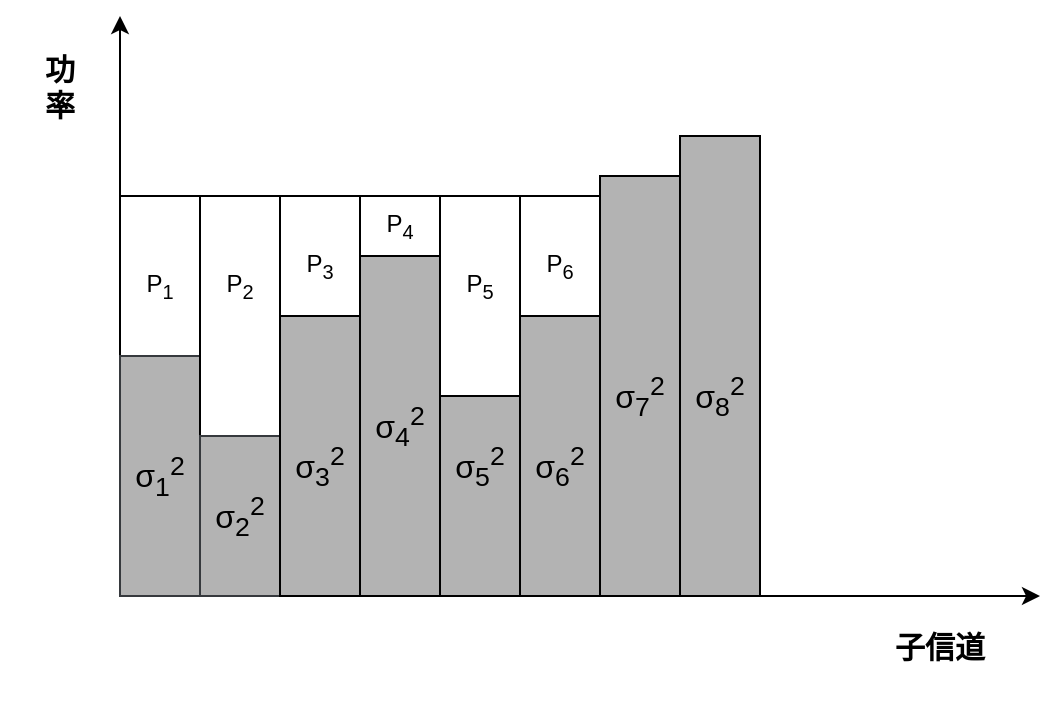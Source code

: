 <mxfile version="17.4.6" type="github">
  <diagram id="UjoLvAjGHmF-nPJRObpb" name="Page-1">
    <mxGraphModel dx="1038" dy="547" grid="1" gridSize="10" guides="1" tooltips="1" connect="1" arrows="1" fold="1" page="1" pageScale="1" pageWidth="827" pageHeight="1169" math="0" shadow="0">
      <root>
        <mxCell id="0" />
        <mxCell id="1" parent="0" />
        <mxCell id="2thq1PxMpm1M-xolVPc5-1" value="" style="endArrow=classic;html=1;rounded=0;" edge="1" parent="1">
          <mxGeometry width="50" height="50" relative="1" as="geometry">
            <mxPoint x="200" y="360" as="sourcePoint" />
            <mxPoint x="660" y="360" as="targetPoint" />
          </mxGeometry>
        </mxCell>
        <mxCell id="2thq1PxMpm1M-xolVPc5-2" value="" style="endArrow=classic;html=1;rounded=0;" edge="1" parent="1">
          <mxGeometry width="50" height="50" relative="1" as="geometry">
            <mxPoint x="200" y="360" as="sourcePoint" />
            <mxPoint x="200" y="70" as="targetPoint" />
          </mxGeometry>
        </mxCell>
        <mxCell id="2thq1PxMpm1M-xolVPc5-3" value="" style="rounded=0;whiteSpace=wrap;html=1;glass=0;sketch=0;" vertex="1" parent="1">
          <mxGeometry x="200" y="160" width="40" height="200" as="geometry" />
        </mxCell>
        <mxCell id="2thq1PxMpm1M-xolVPc5-5" value="" style="rounded=0;whiteSpace=wrap;html=1;shadow=0;glass=0;sketch=0;strokeWidth=1;fillColor=#B3B3B3;strokeColor=#36393d;" vertex="1" parent="1">
          <mxGeometry x="200" y="240" width="40" height="120" as="geometry" />
        </mxCell>
        <mxCell id="2thq1PxMpm1M-xolVPc5-6" value="&lt;span style=&quot;font-size: 12pt&quot;&gt;σ&lt;span lang=&quot;EN-US&quot;&gt;&lt;sub&gt;1&lt;/sub&gt;&lt;sup&gt;2&lt;/sup&gt;&lt;/span&gt;&lt;/span&gt;" style="text;html=1;strokeColor=none;fillColor=none;align=center;verticalAlign=middle;whiteSpace=wrap;rounded=0;shadow=0;glass=0;sketch=0;" vertex="1" parent="1">
          <mxGeometry x="190" y="285" width="60" height="30" as="geometry" />
        </mxCell>
        <mxCell id="2thq1PxMpm1M-xolVPc5-7" value="P&lt;sub&gt;1&lt;/sub&gt;" style="text;html=1;strokeColor=none;fillColor=none;align=center;verticalAlign=middle;whiteSpace=wrap;rounded=0;shadow=0;glass=0;sketch=0;" vertex="1" parent="1">
          <mxGeometry x="190" y="190" width="60" height="30" as="geometry" />
        </mxCell>
        <mxCell id="2thq1PxMpm1M-xolVPc5-8" value="" style="rounded=0;whiteSpace=wrap;html=1;shadow=0;glass=0;sketch=0;strokeWidth=1;fillColor=default;gradientColor=none;" vertex="1" parent="1">
          <mxGeometry x="240" y="160" width="40" height="200" as="geometry" />
        </mxCell>
        <mxCell id="2thq1PxMpm1M-xolVPc5-9" value="" style="rounded=0;whiteSpace=wrap;html=1;shadow=0;glass=0;sketch=0;strokeWidth=1;fillColor=#B3B3B3;strokeColor=#36393d;" vertex="1" parent="1">
          <mxGeometry x="240" y="280" width="40" height="80" as="geometry" />
        </mxCell>
        <mxCell id="2thq1PxMpm1M-xolVPc5-10" value="&lt;span style=&quot;font-size: 12pt&quot;&gt;σ&lt;sub&gt;2&lt;/sub&gt;&lt;span lang=&quot;EN-US&quot;&gt;&lt;sup&gt;2&lt;/sup&gt;&lt;/span&gt;&lt;/span&gt;" style="text;html=1;strokeColor=none;fillColor=none;align=center;verticalAlign=middle;whiteSpace=wrap;rounded=0;shadow=0;glass=0;sketch=0;" vertex="1" parent="1">
          <mxGeometry x="230" y="305" width="60" height="30" as="geometry" />
        </mxCell>
        <mxCell id="2thq1PxMpm1M-xolVPc5-11" value="P&lt;sub&gt;2&lt;/sub&gt;" style="text;html=1;strokeColor=none;fillColor=none;align=center;verticalAlign=middle;whiteSpace=wrap;rounded=0;shadow=0;glass=0;sketch=0;" vertex="1" parent="1">
          <mxGeometry x="230" y="190" width="60" height="30" as="geometry" />
        </mxCell>
        <mxCell id="2thq1PxMpm1M-xolVPc5-12" value="" style="rounded=0;whiteSpace=wrap;html=1;shadow=0;glass=0;sketch=0;strokeWidth=1;fillColor=#FFFFFF;gradientColor=none;" vertex="1" parent="1">
          <mxGeometry x="280" y="160" width="40" height="200" as="geometry" />
        </mxCell>
        <mxCell id="2thq1PxMpm1M-xolVPc5-13" value="" style="rounded=0;whiteSpace=wrap;html=1;shadow=0;glass=0;sketch=0;strokeWidth=1;fillColor=#B3B3B3;gradientColor=none;" vertex="1" parent="1">
          <mxGeometry x="280" y="220" width="40" height="140" as="geometry" />
        </mxCell>
        <mxCell id="2thq1PxMpm1M-xolVPc5-14" value="&lt;span style=&quot;font-size: 12pt&quot;&gt;σ&lt;sub&gt;3&lt;/sub&gt;&lt;span lang=&quot;EN-US&quot;&gt;&lt;sup&gt;2&lt;/sup&gt;&lt;/span&gt;&lt;/span&gt;" style="text;html=1;strokeColor=none;fillColor=none;align=center;verticalAlign=middle;whiteSpace=wrap;rounded=0;shadow=0;glass=0;sketch=0;" vertex="1" parent="1">
          <mxGeometry x="270" y="280" width="60" height="30" as="geometry" />
        </mxCell>
        <mxCell id="2thq1PxMpm1M-xolVPc5-15" value="P&lt;sub&gt;3&lt;/sub&gt;" style="text;html=1;strokeColor=none;fillColor=none;align=center;verticalAlign=middle;whiteSpace=wrap;rounded=0;shadow=0;glass=0;sketch=0;" vertex="1" parent="1">
          <mxGeometry x="270" y="180" width="60" height="30" as="geometry" />
        </mxCell>
        <mxCell id="2thq1PxMpm1M-xolVPc5-16" value="" style="rounded=0;whiteSpace=wrap;html=1;shadow=0;glass=0;sketch=0;strokeWidth=1;fillColor=#FFFFFF;gradientColor=none;" vertex="1" parent="1">
          <mxGeometry x="320" y="160" width="40" height="200" as="geometry" />
        </mxCell>
        <mxCell id="2thq1PxMpm1M-xolVPc5-17" value="" style="rounded=0;whiteSpace=wrap;html=1;shadow=0;glass=0;sketch=0;strokeWidth=1;fillColor=#B3B3B3;gradientColor=none;" vertex="1" parent="1">
          <mxGeometry x="320" y="190" width="40" height="170" as="geometry" />
        </mxCell>
        <mxCell id="2thq1PxMpm1M-xolVPc5-18" value="P&lt;sub&gt;4&lt;/sub&gt;" style="text;html=1;strokeColor=none;fillColor=none;align=center;verticalAlign=middle;whiteSpace=wrap;rounded=0;shadow=0;glass=0;sketch=0;" vertex="1" parent="1">
          <mxGeometry x="310" y="160" width="60" height="30" as="geometry" />
        </mxCell>
        <mxCell id="2thq1PxMpm1M-xolVPc5-19" value="&lt;span style=&quot;font-size: 12pt&quot;&gt;σ&lt;sub&gt;4&lt;/sub&gt;&lt;span lang=&quot;EN-US&quot;&gt;&lt;sup&gt;2&lt;/sup&gt;&lt;/span&gt;&lt;/span&gt;" style="text;html=1;strokeColor=none;fillColor=none;align=center;verticalAlign=middle;whiteSpace=wrap;rounded=0;shadow=0;glass=0;sketch=0;" vertex="1" parent="1">
          <mxGeometry x="310" y="260" width="60" height="30" as="geometry" />
        </mxCell>
        <mxCell id="2thq1PxMpm1M-xolVPc5-20" value="" style="rounded=0;whiteSpace=wrap;html=1;shadow=0;glass=0;sketch=0;strokeWidth=1;fillColor=#FFFFFF;gradientColor=none;" vertex="1" parent="1">
          <mxGeometry x="360" y="160" width="40" height="200" as="geometry" />
        </mxCell>
        <mxCell id="2thq1PxMpm1M-xolVPc5-21" value="" style="rounded=0;whiteSpace=wrap;html=1;shadow=0;glass=0;sketch=0;strokeWidth=1;fillColor=#FFFFFF;gradientColor=none;" vertex="1" parent="1">
          <mxGeometry x="400" y="160" width="40" height="200" as="geometry" />
        </mxCell>
        <mxCell id="2thq1PxMpm1M-xolVPc5-22" value="" style="rounded=0;whiteSpace=wrap;html=1;shadow=0;glass=0;sketch=0;strokeWidth=1;fillColor=#B3B3B3;gradientColor=none;" vertex="1" parent="1">
          <mxGeometry x="440" y="150" width="40" height="210" as="geometry" />
        </mxCell>
        <mxCell id="2thq1PxMpm1M-xolVPc5-23" value="" style="rounded=0;whiteSpace=wrap;html=1;shadow=0;glass=0;sketch=0;strokeWidth=1;fillColor=#B3B3B3;gradientColor=none;" vertex="1" parent="1">
          <mxGeometry x="480" y="130" width="40" height="230" as="geometry" />
        </mxCell>
        <mxCell id="2thq1PxMpm1M-xolVPc5-24" value="" style="rounded=0;whiteSpace=wrap;html=1;shadow=0;glass=0;sketch=0;strokeWidth=1;fillColor=#B3B3B3;gradientColor=none;" vertex="1" parent="1">
          <mxGeometry x="360" y="260" width="40" height="100" as="geometry" />
        </mxCell>
        <mxCell id="2thq1PxMpm1M-xolVPc5-25" value="" style="rounded=0;whiteSpace=wrap;html=1;shadow=0;glass=0;sketch=0;strokeWidth=1;fillColor=#B3B3B3;gradientColor=none;" vertex="1" parent="1">
          <mxGeometry x="400" y="220" width="40" height="140" as="geometry" />
        </mxCell>
        <mxCell id="2thq1PxMpm1M-xolVPc5-26" value="P&lt;sub&gt;5&lt;/sub&gt;" style="text;html=1;strokeColor=none;fillColor=none;align=center;verticalAlign=middle;whiteSpace=wrap;rounded=0;shadow=0;glass=0;sketch=0;" vertex="1" parent="1">
          <mxGeometry x="350" y="190" width="60" height="30" as="geometry" />
        </mxCell>
        <mxCell id="2thq1PxMpm1M-xolVPc5-27" value="&lt;span style=&quot;font-size: 12pt&quot;&gt;σ&lt;sub&gt;5&lt;/sub&gt;&lt;span lang=&quot;EN-US&quot;&gt;&lt;sup&gt;2&lt;/sup&gt;&lt;/span&gt;&lt;/span&gt;" style="text;html=1;strokeColor=none;fillColor=none;align=center;verticalAlign=middle;whiteSpace=wrap;rounded=0;shadow=0;glass=0;sketch=0;" vertex="1" parent="1">
          <mxGeometry x="350" y="280" width="60" height="30" as="geometry" />
        </mxCell>
        <mxCell id="2thq1PxMpm1M-xolVPc5-28" value="&lt;span style=&quot;font-size: 12pt&quot;&gt;σ&lt;sub&gt;6&lt;/sub&gt;&lt;span lang=&quot;EN-US&quot;&gt;&lt;sup&gt;2&lt;/sup&gt;&lt;/span&gt;&lt;/span&gt;" style="text;html=1;strokeColor=none;fillColor=none;align=center;verticalAlign=middle;whiteSpace=wrap;rounded=0;shadow=0;glass=0;sketch=0;" vertex="1" parent="1">
          <mxGeometry x="390" y="280" width="60" height="30" as="geometry" />
        </mxCell>
        <mxCell id="2thq1PxMpm1M-xolVPc5-29" value="P&lt;sub&gt;6&lt;/sub&gt;" style="text;html=1;strokeColor=none;fillColor=none;align=center;verticalAlign=middle;whiteSpace=wrap;rounded=0;shadow=0;glass=0;sketch=0;" vertex="1" parent="1">
          <mxGeometry x="390" y="180" width="60" height="30" as="geometry" />
        </mxCell>
        <mxCell id="2thq1PxMpm1M-xolVPc5-30" value="&lt;span style=&quot;font-size: 12pt&quot;&gt;σ&lt;sub&gt;7&lt;/sub&gt;&lt;span lang=&quot;EN-US&quot;&gt;&lt;sup&gt;2&lt;/sup&gt;&lt;/span&gt;&lt;/span&gt;" style="text;html=1;strokeColor=none;fillColor=none;align=center;verticalAlign=middle;whiteSpace=wrap;rounded=0;shadow=0;glass=0;sketch=0;" vertex="1" parent="1">
          <mxGeometry x="430" y="245" width="60" height="30" as="geometry" />
        </mxCell>
        <mxCell id="2thq1PxMpm1M-xolVPc5-31" value="&lt;span style=&quot;font-size: 12pt&quot;&gt;σ&lt;sub&gt;8&lt;/sub&gt;&lt;span lang=&quot;EN-US&quot;&gt;&lt;sup&gt;2&lt;/sup&gt;&lt;/span&gt;&lt;/span&gt;" style="text;html=1;strokeColor=none;fillColor=none;align=center;verticalAlign=middle;whiteSpace=wrap;rounded=0;shadow=0;glass=0;sketch=0;" vertex="1" parent="1">
          <mxGeometry x="470" y="245" width="60" height="30" as="geometry" />
        </mxCell>
        <mxCell id="2thq1PxMpm1M-xolVPc5-32" value="&lt;h4 style=&quot;font-size: 15px&quot;&gt;功&lt;br&gt;率&lt;/h4&gt;" style="text;html=1;strokeColor=none;fillColor=none;align=center;verticalAlign=middle;whiteSpace=wrap;rounded=0;shadow=0;glass=0;sketch=0;rotation=0;" vertex="1" parent="1">
          <mxGeometry x="140" y="90" width="60" height="30" as="geometry" />
        </mxCell>
        <mxCell id="2thq1PxMpm1M-xolVPc5-33" value="&lt;h4&gt;子信道&lt;/h4&gt;" style="text;html=1;strokeColor=none;fillColor=none;align=center;verticalAlign=middle;whiteSpace=wrap;rounded=0;shadow=0;glass=0;sketch=0;fontSize=15;" vertex="1" parent="1">
          <mxGeometry x="580" y="370" width="60" height="30" as="geometry" />
        </mxCell>
      </root>
    </mxGraphModel>
  </diagram>
</mxfile>
